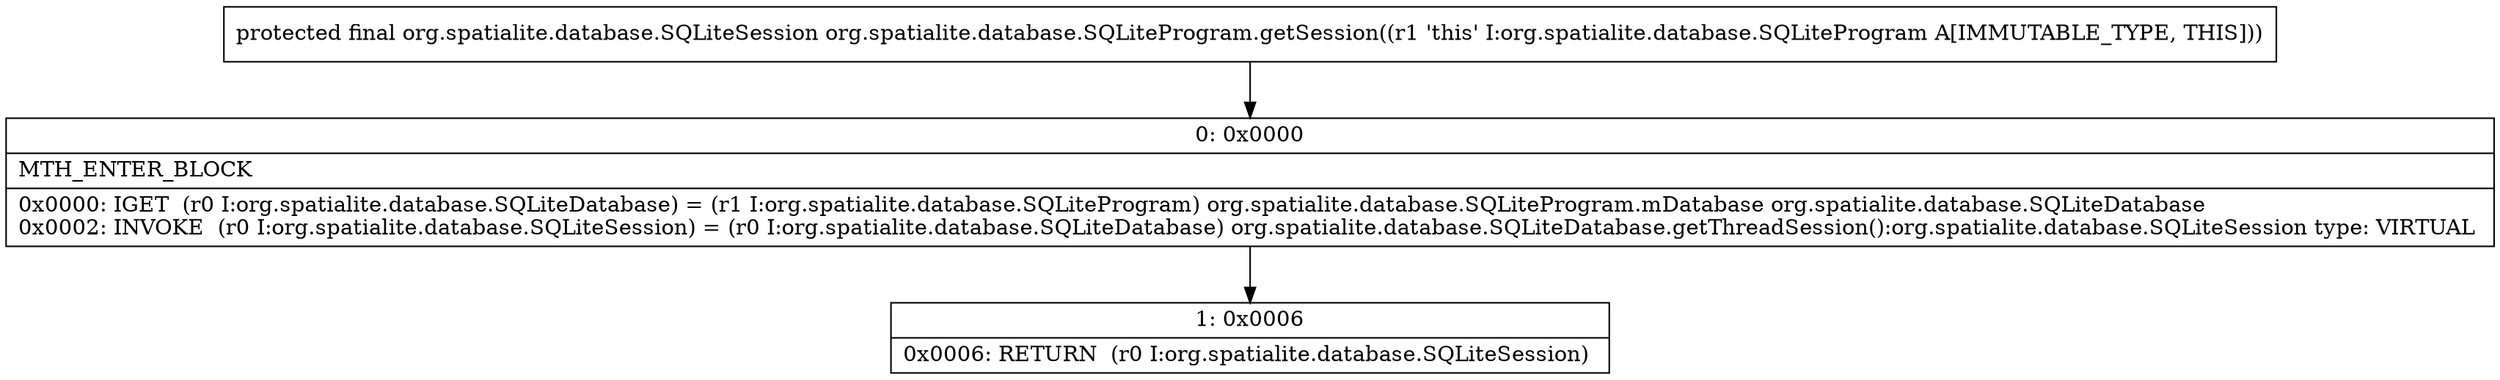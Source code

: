 digraph "CFG fororg.spatialite.database.SQLiteProgram.getSession()Lorg\/spatialite\/database\/SQLiteSession;" {
Node_0 [shape=record,label="{0\:\ 0x0000|MTH_ENTER_BLOCK\l|0x0000: IGET  (r0 I:org.spatialite.database.SQLiteDatabase) = (r1 I:org.spatialite.database.SQLiteProgram) org.spatialite.database.SQLiteProgram.mDatabase org.spatialite.database.SQLiteDatabase \l0x0002: INVOKE  (r0 I:org.spatialite.database.SQLiteSession) = (r0 I:org.spatialite.database.SQLiteDatabase) org.spatialite.database.SQLiteDatabase.getThreadSession():org.spatialite.database.SQLiteSession type: VIRTUAL \l}"];
Node_1 [shape=record,label="{1\:\ 0x0006|0x0006: RETURN  (r0 I:org.spatialite.database.SQLiteSession) \l}"];
MethodNode[shape=record,label="{protected final org.spatialite.database.SQLiteSession org.spatialite.database.SQLiteProgram.getSession((r1 'this' I:org.spatialite.database.SQLiteProgram A[IMMUTABLE_TYPE, THIS])) }"];
MethodNode -> Node_0;
Node_0 -> Node_1;
}

